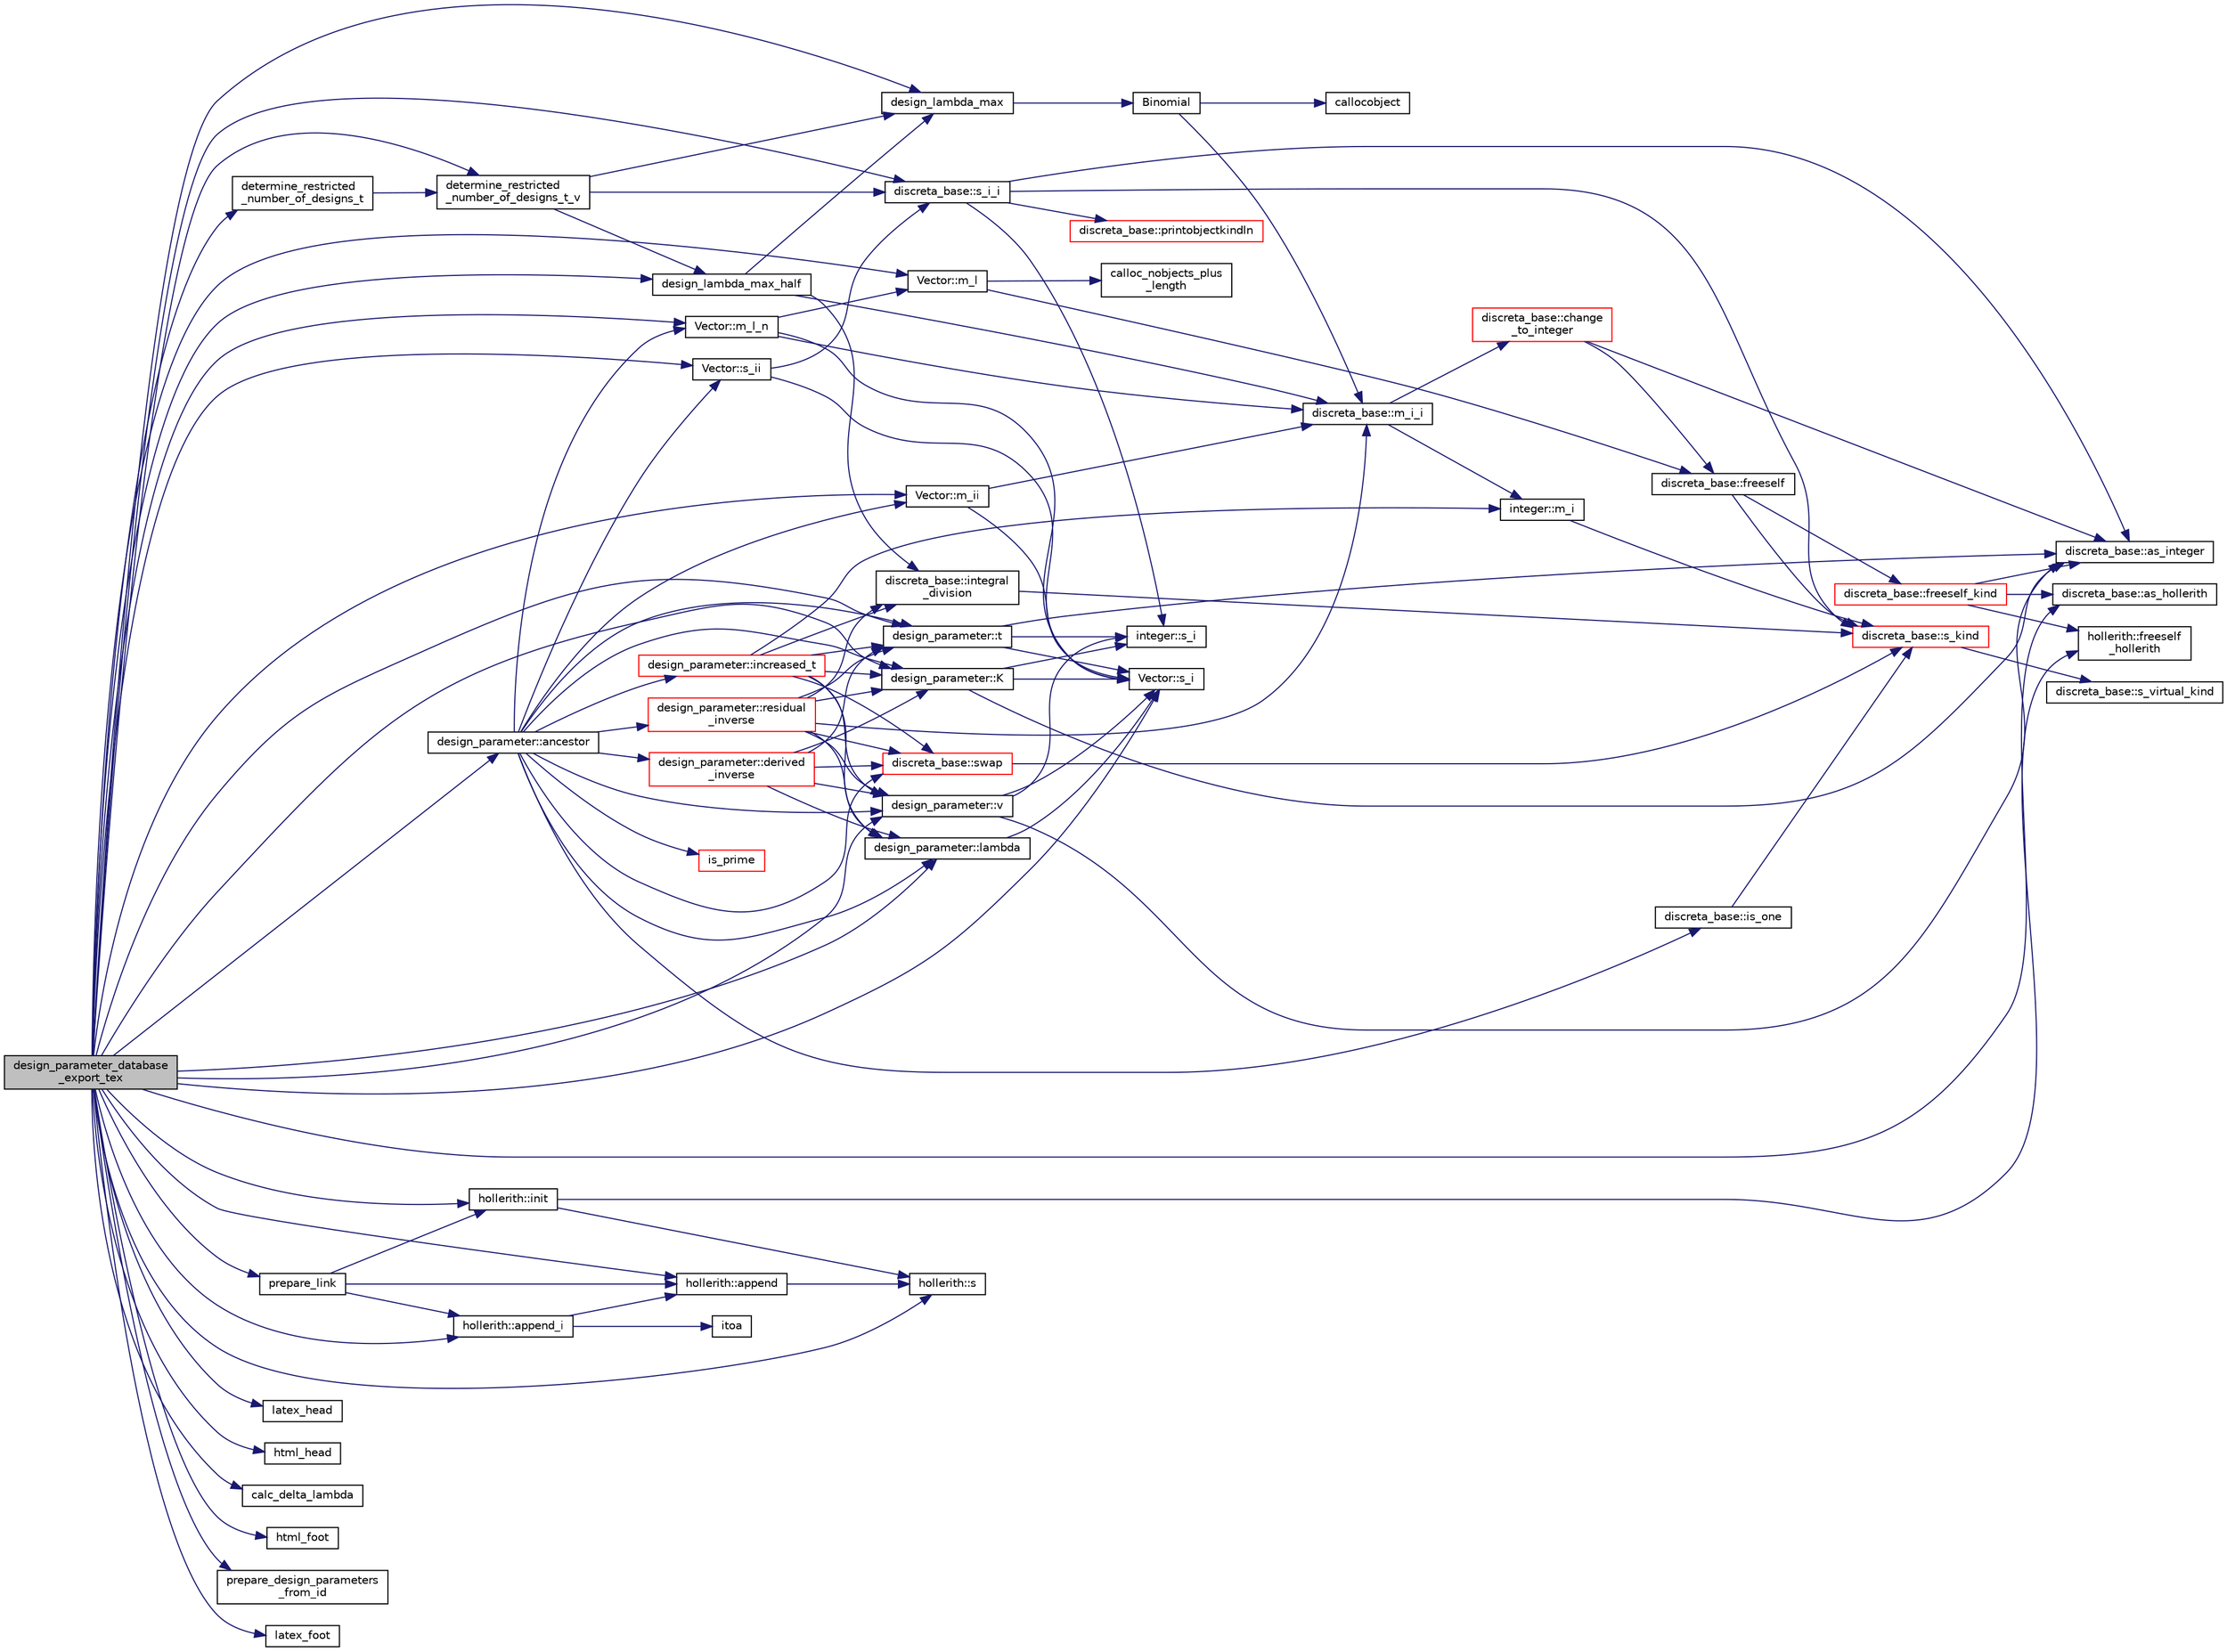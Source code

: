 digraph "design_parameter_database_export_tex"
{
  edge [fontname="Helvetica",fontsize="10",labelfontname="Helvetica",labelfontsize="10"];
  node [fontname="Helvetica",fontsize="10",shape=record];
  rankdir="LR";
  Node886 [label="design_parameter_database\l_export_tex",height=0.2,width=0.4,color="black", fillcolor="grey75", style="filled", fontcolor="black"];
  Node886 -> Node887 [color="midnightblue",fontsize="10",style="solid",fontname="Helvetica"];
  Node887 [label="Vector::m_l",height=0.2,width=0.4,color="black", fillcolor="white", style="filled",URL="$d5/db2/class_vector.html#a00f5520c2a6b4f5282a1a8bcf8ea74eb"];
  Node887 -> Node888 [color="midnightblue",fontsize="10",style="solid",fontname="Helvetica"];
  Node888 [label="discreta_base::freeself",height=0.2,width=0.4,color="black", fillcolor="white", style="filled",URL="$d7/d71/classdiscreta__base.html#a9a3c9501a562293b5667c11b9174d6e5"];
  Node888 -> Node889 [color="midnightblue",fontsize="10",style="solid",fontname="Helvetica"];
  Node889 [label="discreta_base::freeself_kind",height=0.2,width=0.4,color="red", fillcolor="white", style="filled",URL="$d7/d71/classdiscreta__base.html#a63a23ada2165b3838fab719ed458cec8"];
  Node889 -> Node897 [color="midnightblue",fontsize="10",style="solid",fontname="Helvetica"];
  Node897 [label="discreta_base::as_integer",height=0.2,width=0.4,color="black", fillcolor="white", style="filled",URL="$d7/d71/classdiscreta__base.html#a00d7691eaf874fd283d942692fe8dd26"];
  Node889 -> Node922 [color="midnightblue",fontsize="10",style="solid",fontname="Helvetica"];
  Node922 [label="discreta_base::as_hollerith",height=0.2,width=0.4,color="black", fillcolor="white", style="filled",URL="$d7/d71/classdiscreta__base.html#a3e66f82711f314710107e2f29e589690"];
  Node889 -> Node923 [color="midnightblue",fontsize="10",style="solid",fontname="Helvetica"];
  Node923 [label="hollerith::freeself\l_hollerith",height=0.2,width=0.4,color="black", fillcolor="white", style="filled",URL="$d8/d99/classhollerith.html#a240d1b30780c9e09323d0b3ad5e2d1f7"];
  Node888 -> Node891 [color="midnightblue",fontsize="10",style="solid",fontname="Helvetica"];
  Node891 [label="discreta_base::s_kind",height=0.2,width=0.4,color="red", fillcolor="white", style="filled",URL="$d7/d71/classdiscreta__base.html#a8a830025c74adbbc3362418a7c2ba157"];
  Node891 -> Node892 [color="midnightblue",fontsize="10",style="solid",fontname="Helvetica"];
  Node892 [label="discreta_base::s_virtual_kind",height=0.2,width=0.4,color="black", fillcolor="white", style="filled",URL="$d7/d71/classdiscreta__base.html#a52778a6d6943a468be083d0785d418fb"];
  Node887 -> Node936 [color="midnightblue",fontsize="10",style="solid",fontname="Helvetica"];
  Node936 [label="calloc_nobjects_plus\l_length",height=0.2,width=0.4,color="black", fillcolor="white", style="filled",URL="$d9/d60/discreta_8h.html#a71599d54c8c17dfa065a363f5cdd0aa4"];
  Node886 -> Node937 [color="midnightblue",fontsize="10",style="solid",fontname="Helvetica"];
  Node937 [label="Vector::s_i",height=0.2,width=0.4,color="black", fillcolor="white", style="filled",URL="$d5/db2/class_vector.html#a1c4fe1752523df8119f70dd550244871"];
  Node886 -> Node938 [color="midnightblue",fontsize="10",style="solid",fontname="Helvetica"];
  Node938 [label="latex_head",height=0.2,width=0.4,color="black", fillcolor="white", style="filled",URL="$d5/db4/io__and__os_8h.html#ae873c602bd361c5218db5cecf1d348cd"];
  Node886 -> Node939 [color="midnightblue",fontsize="10",style="solid",fontname="Helvetica"];
  Node939 [label="hollerith::init",height=0.2,width=0.4,color="black", fillcolor="white", style="filled",URL="$d8/d99/classhollerith.html#af51ae7b943056db367f3c205a5a1cc4b"];
  Node939 -> Node923 [color="midnightblue",fontsize="10",style="solid",fontname="Helvetica"];
  Node939 -> Node940 [color="midnightblue",fontsize="10",style="solid",fontname="Helvetica"];
  Node940 [label="hollerith::s",height=0.2,width=0.4,color="black", fillcolor="white", style="filled",URL="$d8/d99/classhollerith.html#af61fce2d06f211b25fe3838e4dfee77a"];
  Node886 -> Node940 [color="midnightblue",fontsize="10",style="solid",fontname="Helvetica"];
  Node886 -> Node941 [color="midnightblue",fontsize="10",style="solid",fontname="Helvetica"];
  Node941 [label="html_head",height=0.2,width=0.4,color="black", fillcolor="white", style="filled",URL="$d9/d60/discreta_8h.html#ab45d69fb36af020e7aa845c02d6ae874"];
  Node886 -> Node942 [color="midnightblue",fontsize="10",style="solid",fontname="Helvetica"];
  Node942 [label="determine_restricted\l_number_of_designs_t",height=0.2,width=0.4,color="black", fillcolor="white", style="filled",URL="$d1/dec/lib_2_d_i_s_c_r_e_t_a_2design_8_c.html#a040387501cacb94c30c33dd6a7f25c40"];
  Node942 -> Node943 [color="midnightblue",fontsize="10",style="solid",fontname="Helvetica"];
  Node943 [label="determine_restricted\l_number_of_designs_t_v",height=0.2,width=0.4,color="black", fillcolor="white", style="filled",URL="$d1/dec/lib_2_d_i_s_c_r_e_t_a_2design_8_c.html#a1f0a99cd9ed4f124762cf5224335b2b7"];
  Node943 -> Node944 [color="midnightblue",fontsize="10",style="solid",fontname="Helvetica"];
  Node944 [label="design_lambda_max",height=0.2,width=0.4,color="black", fillcolor="white", style="filled",URL="$d1/dec/lib_2_d_i_s_c_r_e_t_a_2design_8_c.html#acdf81c1d4f1b0dbacad39f2c0a1190ed"];
  Node944 -> Node945 [color="midnightblue",fontsize="10",style="solid",fontname="Helvetica"];
  Node945 [label="Binomial",height=0.2,width=0.4,color="black", fillcolor="white", style="filled",URL="$d9/d60/discreta_8h.html#a832bb13a7500f74e6ce6fd77a4133dcf"];
  Node945 -> Node946 [color="midnightblue",fontsize="10",style="solid",fontname="Helvetica"];
  Node946 [label="discreta_base::m_i_i",height=0.2,width=0.4,color="black", fillcolor="white", style="filled",URL="$d7/d71/classdiscreta__base.html#aa231464a9d4bc233f66608021c9ad997"];
  Node946 -> Node947 [color="midnightblue",fontsize="10",style="solid",fontname="Helvetica"];
  Node947 [label="discreta_base::change\l_to_integer",height=0.2,width=0.4,color="red", fillcolor="white", style="filled",URL="$d7/d71/classdiscreta__base.html#a58a5a5bd8f8e6f2dd7b4483b66dc7bb9"];
  Node947 -> Node888 [color="midnightblue",fontsize="10",style="solid",fontname="Helvetica"];
  Node947 -> Node897 [color="midnightblue",fontsize="10",style="solid",fontname="Helvetica"];
  Node946 -> Node969 [color="midnightblue",fontsize="10",style="solid",fontname="Helvetica"];
  Node969 [label="integer::m_i",height=0.2,width=0.4,color="black", fillcolor="white", style="filled",URL="$d0/de5/classinteger.html#a869091f0a0f35f5354c8c4a70250e8a9"];
  Node969 -> Node891 [color="midnightblue",fontsize="10",style="solid",fontname="Helvetica"];
  Node945 -> Node970 [color="midnightblue",fontsize="10",style="solid",fontname="Helvetica"];
  Node970 [label="callocobject",height=0.2,width=0.4,color="black", fillcolor="white", style="filled",URL="$d3/d72/global_8_c.html#a8bbcb8338d159223714097d10e94364d"];
  Node943 -> Node971 [color="midnightblue",fontsize="10",style="solid",fontname="Helvetica"];
  Node971 [label="design_lambda_max_half",height=0.2,width=0.4,color="black", fillcolor="white", style="filled",URL="$d1/dec/lib_2_d_i_s_c_r_e_t_a_2design_8_c.html#accb093d81f75d5cd3d46f566bba28d6a"];
  Node971 -> Node944 [color="midnightblue",fontsize="10",style="solid",fontname="Helvetica"];
  Node971 -> Node946 [color="midnightblue",fontsize="10",style="solid",fontname="Helvetica"];
  Node971 -> Node972 [color="midnightblue",fontsize="10",style="solid",fontname="Helvetica"];
  Node972 [label="discreta_base::integral\l_division",height=0.2,width=0.4,color="black", fillcolor="white", style="filled",URL="$d7/d71/classdiscreta__base.html#a92b3001ac35af9185b316c0d8f89070e"];
  Node972 -> Node891 [color="midnightblue",fontsize="10",style="solid",fontname="Helvetica"];
  Node943 -> Node973 [color="midnightblue",fontsize="10",style="solid",fontname="Helvetica"];
  Node973 [label="discreta_base::s_i_i",height=0.2,width=0.4,color="black", fillcolor="white", style="filled",URL="$d7/d71/classdiscreta__base.html#aadb92c01fbe69b3034b0214b33fbc735"];
  Node973 -> Node891 [color="midnightblue",fontsize="10",style="solid",fontname="Helvetica"];
  Node973 -> Node894 [color="midnightblue",fontsize="10",style="solid",fontname="Helvetica"];
  Node894 [label="discreta_base::printobjectkindln",height=0.2,width=0.4,color="red", fillcolor="white", style="filled",URL="$d7/d71/classdiscreta__base.html#a677ccc8f392ebedde05e453f8cf59559"];
  Node973 -> Node897 [color="midnightblue",fontsize="10",style="solid",fontname="Helvetica"];
  Node973 -> Node974 [color="midnightblue",fontsize="10",style="solid",fontname="Helvetica"];
  Node974 [label="integer::s_i",height=0.2,width=0.4,color="black", fillcolor="white", style="filled",URL="$d0/de5/classinteger.html#adf28e9f94d4c844adaa950deeb80b904"];
  Node886 -> Node943 [color="midnightblue",fontsize="10",style="solid",fontname="Helvetica"];
  Node886 -> Node975 [color="midnightblue",fontsize="10",style="solid",fontname="Helvetica"];
  Node975 [label="hollerith::append_i",height=0.2,width=0.4,color="black", fillcolor="white", style="filled",URL="$d8/d99/classhollerith.html#a5df988b4cf3eb66b5645115abeab5782"];
  Node975 -> Node976 [color="midnightblue",fontsize="10",style="solid",fontname="Helvetica"];
  Node976 [label="itoa",height=0.2,width=0.4,color="black", fillcolor="white", style="filled",URL="$d5/db4/io__and__os_8h.html#acca9a4a13b42b2dddb7eff18775baa11"];
  Node975 -> Node977 [color="midnightblue",fontsize="10",style="solid",fontname="Helvetica"];
  Node977 [label="hollerith::append",height=0.2,width=0.4,color="black", fillcolor="white", style="filled",URL="$d8/d99/classhollerith.html#a778dd63885a4e3a4e2fb829165c32632"];
  Node977 -> Node940 [color="midnightblue",fontsize="10",style="solid",fontname="Helvetica"];
  Node886 -> Node977 [color="midnightblue",fontsize="10",style="solid",fontname="Helvetica"];
  Node886 -> Node944 [color="midnightblue",fontsize="10",style="solid",fontname="Helvetica"];
  Node886 -> Node971 [color="midnightblue",fontsize="10",style="solid",fontname="Helvetica"];
  Node886 -> Node978 [color="midnightblue",fontsize="10",style="solid",fontname="Helvetica"];
  Node978 [label="calc_delta_lambda",height=0.2,width=0.4,color="black", fillcolor="white", style="filled",URL="$d1/dec/lib_2_d_i_s_c_r_e_t_a_2design_8_c.html#a6d9006e88fa817dbd9f1f0217983ca75"];
  Node886 -> Node979 [color="midnightblue",fontsize="10",style="solid",fontname="Helvetica"];
  Node979 [label="Vector::m_l_n",height=0.2,width=0.4,color="black", fillcolor="white", style="filled",URL="$d5/db2/class_vector.html#a5c7c126e6266ecdc832c5ce5bc1cca2f"];
  Node979 -> Node887 [color="midnightblue",fontsize="10",style="solid",fontname="Helvetica"];
  Node979 -> Node937 [color="midnightblue",fontsize="10",style="solid",fontname="Helvetica"];
  Node979 -> Node946 [color="midnightblue",fontsize="10",style="solid",fontname="Helvetica"];
  Node886 -> Node973 [color="midnightblue",fontsize="10",style="solid",fontname="Helvetica"];
  Node886 -> Node980 [color="midnightblue",fontsize="10",style="solid",fontname="Helvetica"];
  Node980 [label="Vector::m_ii",height=0.2,width=0.4,color="black", fillcolor="white", style="filled",URL="$d5/db2/class_vector.html#aa6a97eabb43f192a47947f4f6acbb04d"];
  Node980 -> Node937 [color="midnightblue",fontsize="10",style="solid",fontname="Helvetica"];
  Node980 -> Node946 [color="midnightblue",fontsize="10",style="solid",fontname="Helvetica"];
  Node886 -> Node981 [color="midnightblue",fontsize="10",style="solid",fontname="Helvetica"];
  Node981 [label="Vector::s_ii",height=0.2,width=0.4,color="black", fillcolor="white", style="filled",URL="$d5/db2/class_vector.html#a75d4942cc7b9794717b4846c10520db8"];
  Node981 -> Node937 [color="midnightblue",fontsize="10",style="solid",fontname="Helvetica"];
  Node981 -> Node973 [color="midnightblue",fontsize="10",style="solid",fontname="Helvetica"];
  Node886 -> Node982 [color="midnightblue",fontsize="10",style="solid",fontname="Helvetica"];
  Node982 [label="prepare_link",height=0.2,width=0.4,color="black", fillcolor="white", style="filled",URL="$d1/dec/lib_2_d_i_s_c_r_e_t_a_2design_8_c.html#a1442ba1f4ad290900b44b23f0830748e"];
  Node982 -> Node939 [color="midnightblue",fontsize="10",style="solid",fontname="Helvetica"];
  Node982 -> Node975 [color="midnightblue",fontsize="10",style="solid",fontname="Helvetica"];
  Node982 -> Node977 [color="midnightblue",fontsize="10",style="solid",fontname="Helvetica"];
  Node886 -> Node983 [color="midnightblue",fontsize="10",style="solid",fontname="Helvetica"];
  Node983 [label="html_foot",height=0.2,width=0.4,color="black", fillcolor="white", style="filled",URL="$d9/d60/discreta_8h.html#a79f71595a9a2cc6beeab971365da4a7c"];
  Node886 -> Node922 [color="midnightblue",fontsize="10",style="solid",fontname="Helvetica"];
  Node886 -> Node984 [color="midnightblue",fontsize="10",style="solid",fontname="Helvetica"];
  Node984 [label="design_parameter::ancestor",height=0.2,width=0.4,color="black", fillcolor="white", style="filled",URL="$da/d94/classdesign__parameter.html#abd616d2e29cde6f3e797abab001af0c6"];
  Node984 -> Node979 [color="midnightblue",fontsize="10",style="solid",fontname="Helvetica"];
  Node984 -> Node985 [color="midnightblue",fontsize="10",style="solid",fontname="Helvetica"];
  Node985 [label="design_parameter::lambda",height=0.2,width=0.4,color="black", fillcolor="white", style="filled",URL="$da/d94/classdesign__parameter.html#a53f496a4ef883ba3c06b500e48b238f5"];
  Node985 -> Node937 [color="midnightblue",fontsize="10",style="solid",fontname="Helvetica"];
  Node984 -> Node986 [color="midnightblue",fontsize="10",style="solid",fontname="Helvetica"];
  Node986 [label="discreta_base::is_one",height=0.2,width=0.4,color="black", fillcolor="white", style="filled",URL="$d7/d71/classdiscreta__base.html#a28fa37aac83194174888d34f07f43848"];
  Node986 -> Node891 [color="midnightblue",fontsize="10",style="solid",fontname="Helvetica"];
  Node984 -> Node987 [color="midnightblue",fontsize="10",style="solid",fontname="Helvetica"];
  Node987 [label="design_parameter::t",height=0.2,width=0.4,color="black", fillcolor="white", style="filled",URL="$da/d94/classdesign__parameter.html#acf428913d279e62bcadc66b34303ece2"];
  Node987 -> Node937 [color="midnightblue",fontsize="10",style="solid",fontname="Helvetica"];
  Node987 -> Node897 [color="midnightblue",fontsize="10",style="solid",fontname="Helvetica"];
  Node987 -> Node974 [color="midnightblue",fontsize="10",style="solid",fontname="Helvetica"];
  Node984 -> Node988 [color="midnightblue",fontsize="10",style="solid",fontname="Helvetica"];
  Node988 [label="design_parameter::K",height=0.2,width=0.4,color="black", fillcolor="white", style="filled",URL="$da/d94/classdesign__parameter.html#a0960cd8a9ce482e57708344085b8d5ee"];
  Node988 -> Node937 [color="midnightblue",fontsize="10",style="solid",fontname="Helvetica"];
  Node988 -> Node897 [color="midnightblue",fontsize="10",style="solid",fontname="Helvetica"];
  Node988 -> Node974 [color="midnightblue",fontsize="10",style="solid",fontname="Helvetica"];
  Node984 -> Node989 [color="midnightblue",fontsize="10",style="solid",fontname="Helvetica"];
  Node989 [label="is_prime",height=0.2,width=0.4,color="red", fillcolor="white", style="filled",URL="$de/dc5/algebra__and__number__theory_8h.html#ac98a0478ba82b9568613df1c8df7e3b8"];
  Node984 -> Node991 [color="midnightblue",fontsize="10",style="solid",fontname="Helvetica"];
  Node991 [label="design_parameter::v",height=0.2,width=0.4,color="black", fillcolor="white", style="filled",URL="$da/d94/classdesign__parameter.html#a4fb1a94211c5a14072a459038b87a3ed"];
  Node991 -> Node937 [color="midnightblue",fontsize="10",style="solid",fontname="Helvetica"];
  Node991 -> Node897 [color="midnightblue",fontsize="10",style="solid",fontname="Helvetica"];
  Node991 -> Node974 [color="midnightblue",fontsize="10",style="solid",fontname="Helvetica"];
  Node984 -> Node992 [color="midnightblue",fontsize="10",style="solid",fontname="Helvetica"];
  Node992 [label="discreta_base::swap",height=0.2,width=0.4,color="red", fillcolor="white", style="filled",URL="$d7/d71/classdiscreta__base.html#a2e8acbb9d3476675dac5b6a583b0293e"];
  Node992 -> Node891 [color="midnightblue",fontsize="10",style="solid",fontname="Helvetica"];
  Node984 -> Node980 [color="midnightblue",fontsize="10",style="solid",fontname="Helvetica"];
  Node984 -> Node993 [color="midnightblue",fontsize="10",style="solid",fontname="Helvetica"];
  Node993 [label="design_parameter::increased_t",height=0.2,width=0.4,color="red", fillcolor="white", style="filled",URL="$da/d94/classdesign__parameter.html#a8f39a90927d51e3cb3772bc98c94d7d0"];
  Node993 -> Node969 [color="midnightblue",fontsize="10",style="solid",fontname="Helvetica"];
  Node993 -> Node988 [color="midnightblue",fontsize="10",style="solid",fontname="Helvetica"];
  Node993 -> Node987 [color="midnightblue",fontsize="10",style="solid",fontname="Helvetica"];
  Node993 -> Node991 [color="midnightblue",fontsize="10",style="solid",fontname="Helvetica"];
  Node993 -> Node985 [color="midnightblue",fontsize="10",style="solid",fontname="Helvetica"];
  Node993 -> Node972 [color="midnightblue",fontsize="10",style="solid",fontname="Helvetica"];
  Node993 -> Node992 [color="midnightblue",fontsize="10",style="solid",fontname="Helvetica"];
  Node984 -> Node981 [color="midnightblue",fontsize="10",style="solid",fontname="Helvetica"];
  Node984 -> Node1009 [color="midnightblue",fontsize="10",style="solid",fontname="Helvetica"];
  Node1009 [label="design_parameter::derived\l_inverse",height=0.2,width=0.4,color="red", fillcolor="white", style="filled",URL="$da/d94/classdesign__parameter.html#acbfce2a35f0c379d5888acdc8d74ae19"];
  Node1009 -> Node991 [color="midnightblue",fontsize="10",style="solid",fontname="Helvetica"];
  Node1009 -> Node987 [color="midnightblue",fontsize="10",style="solid",fontname="Helvetica"];
  Node1009 -> Node988 [color="midnightblue",fontsize="10",style="solid",fontname="Helvetica"];
  Node1009 -> Node985 [color="midnightblue",fontsize="10",style="solid",fontname="Helvetica"];
  Node1009 -> Node992 [color="midnightblue",fontsize="10",style="solid",fontname="Helvetica"];
  Node984 -> Node1015 [color="midnightblue",fontsize="10",style="solid",fontname="Helvetica"];
  Node1015 [label="design_parameter::residual\l_inverse",height=0.2,width=0.4,color="red", fillcolor="white", style="filled",URL="$da/d94/classdesign__parameter.html#a98630a1cdc565c3c826a2636a499c5f6"];
  Node1015 -> Node991 [color="midnightblue",fontsize="10",style="solid",fontname="Helvetica"];
  Node1015 -> Node987 [color="midnightblue",fontsize="10",style="solid",fontname="Helvetica"];
  Node1015 -> Node988 [color="midnightblue",fontsize="10",style="solid",fontname="Helvetica"];
  Node1015 -> Node946 [color="midnightblue",fontsize="10",style="solid",fontname="Helvetica"];
  Node1015 -> Node985 [color="midnightblue",fontsize="10",style="solid",fontname="Helvetica"];
  Node1015 -> Node972 [color="midnightblue",fontsize="10",style="solid",fontname="Helvetica"];
  Node1015 -> Node992 [color="midnightblue",fontsize="10",style="solid",fontname="Helvetica"];
  Node886 -> Node987 [color="midnightblue",fontsize="10",style="solid",fontname="Helvetica"];
  Node886 -> Node991 [color="midnightblue",fontsize="10",style="solid",fontname="Helvetica"];
  Node886 -> Node988 [color="midnightblue",fontsize="10",style="solid",fontname="Helvetica"];
  Node886 -> Node985 [color="midnightblue",fontsize="10",style="solid",fontname="Helvetica"];
  Node886 -> Node1016 [color="midnightblue",fontsize="10",style="solid",fontname="Helvetica"];
  Node1016 [label="prepare_design_parameters\l_from_id",height=0.2,width=0.4,color="black", fillcolor="white", style="filled",URL="$d1/dec/lib_2_d_i_s_c_r_e_t_a_2design_8_c.html#a3127f72802fc001c509380b6cffae2a8"];
  Node886 -> Node1017 [color="midnightblue",fontsize="10",style="solid",fontname="Helvetica"];
  Node1017 [label="latex_foot",height=0.2,width=0.4,color="black", fillcolor="white", style="filled",URL="$d5/db4/io__and__os_8h.html#a409d1f292c1fefb519b8a4894f022714"];
}
